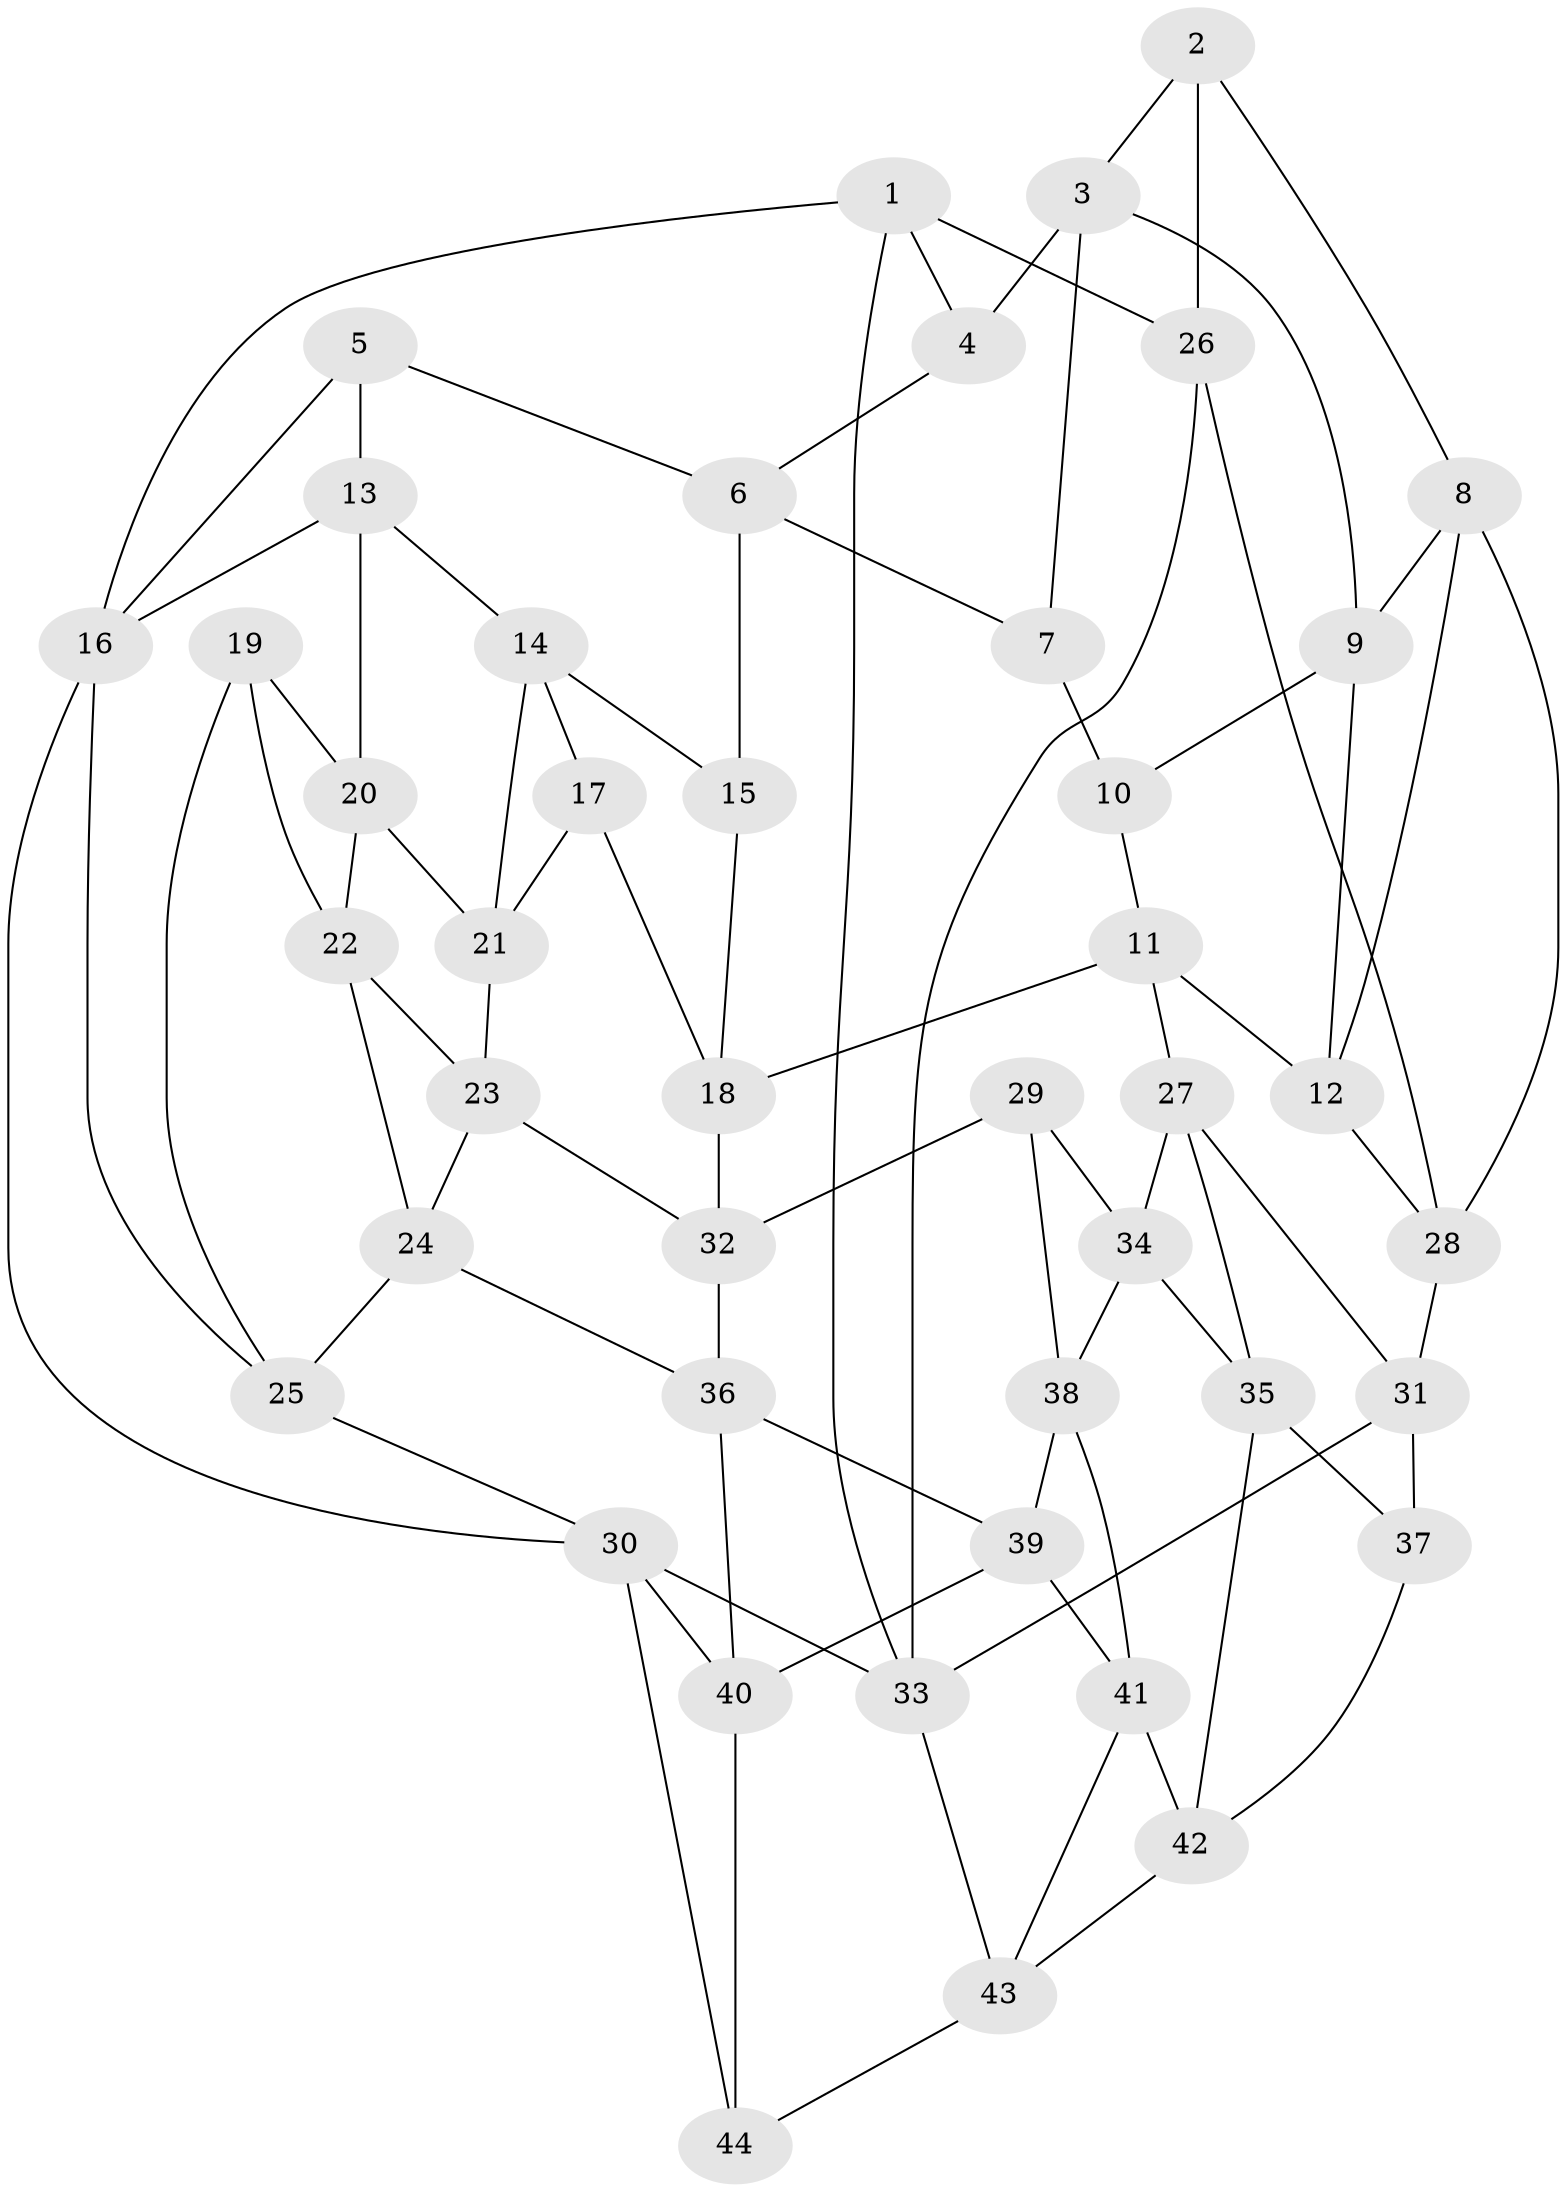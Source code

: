 // original degree distribution, {4: 0.23863636363636365, 6: 0.23863636363636365, 5: 0.48863636363636365, 3: 0.03409090909090909}
// Generated by graph-tools (version 1.1) at 2025/51/03/09/25 03:51:06]
// undirected, 44 vertices, 84 edges
graph export_dot {
graph [start="1"]
  node [color=gray90,style=filled];
  1;
  2;
  3;
  4;
  5;
  6;
  7;
  8;
  9;
  10;
  11;
  12;
  13;
  14;
  15;
  16;
  17;
  18;
  19;
  20;
  21;
  22;
  23;
  24;
  25;
  26;
  27;
  28;
  29;
  30;
  31;
  32;
  33;
  34;
  35;
  36;
  37;
  38;
  39;
  40;
  41;
  42;
  43;
  44;
  1 -- 4 [weight=1.0];
  1 -- 16 [weight=1.0];
  1 -- 26 [weight=1.0];
  1 -- 33 [weight=1.0];
  2 -- 3 [weight=1.0];
  2 -- 8 [weight=1.0];
  2 -- 26 [weight=1.0];
  3 -- 4 [weight=1.0];
  3 -- 7 [weight=1.0];
  3 -- 9 [weight=1.0];
  4 -- 6 [weight=1.0];
  5 -- 6 [weight=1.0];
  5 -- 13 [weight=1.0];
  5 -- 16 [weight=1.0];
  6 -- 7 [weight=1.0];
  6 -- 15 [weight=1.0];
  7 -- 10 [weight=2.0];
  8 -- 9 [weight=1.0];
  8 -- 12 [weight=1.0];
  8 -- 28 [weight=1.0];
  9 -- 10 [weight=1.0];
  9 -- 12 [weight=1.0];
  10 -- 11 [weight=1.0];
  11 -- 12 [weight=1.0];
  11 -- 18 [weight=1.0];
  11 -- 27 [weight=1.0];
  12 -- 28 [weight=1.0];
  13 -- 14 [weight=1.0];
  13 -- 16 [weight=1.0];
  13 -- 20 [weight=1.0];
  14 -- 15 [weight=1.0];
  14 -- 17 [weight=1.0];
  14 -- 21 [weight=1.0];
  15 -- 18 [weight=1.0];
  16 -- 25 [weight=1.0];
  16 -- 30 [weight=1.0];
  17 -- 18 [weight=1.0];
  17 -- 21 [weight=1.0];
  18 -- 32 [weight=1.0];
  19 -- 20 [weight=1.0];
  19 -- 22 [weight=1.0];
  19 -- 25 [weight=1.0];
  20 -- 21 [weight=1.0];
  20 -- 22 [weight=1.0];
  21 -- 23 [weight=1.0];
  22 -- 23 [weight=1.0];
  22 -- 24 [weight=1.0];
  23 -- 24 [weight=1.0];
  23 -- 32 [weight=1.0];
  24 -- 25 [weight=1.0];
  24 -- 36 [weight=1.0];
  25 -- 30 [weight=1.0];
  26 -- 28 [weight=1.0];
  26 -- 33 [weight=1.0];
  27 -- 31 [weight=1.0];
  27 -- 34 [weight=1.0];
  27 -- 35 [weight=1.0];
  28 -- 31 [weight=1.0];
  29 -- 32 [weight=1.0];
  29 -- 34 [weight=1.0];
  29 -- 38 [weight=1.0];
  30 -- 33 [weight=1.0];
  30 -- 40 [weight=1.0];
  30 -- 44 [weight=1.0];
  31 -- 33 [weight=1.0];
  31 -- 37 [weight=1.0];
  32 -- 36 [weight=1.0];
  33 -- 43 [weight=1.0];
  34 -- 35 [weight=1.0];
  34 -- 38 [weight=1.0];
  35 -- 37 [weight=1.0];
  35 -- 42 [weight=1.0];
  36 -- 39 [weight=1.0];
  36 -- 40 [weight=1.0];
  37 -- 42 [weight=1.0];
  38 -- 39 [weight=1.0];
  38 -- 41 [weight=1.0];
  39 -- 40 [weight=1.0];
  39 -- 41 [weight=1.0];
  40 -- 44 [weight=1.0];
  41 -- 42 [weight=1.0];
  41 -- 43 [weight=1.0];
  42 -- 43 [weight=1.0];
  43 -- 44 [weight=1.0];
}
